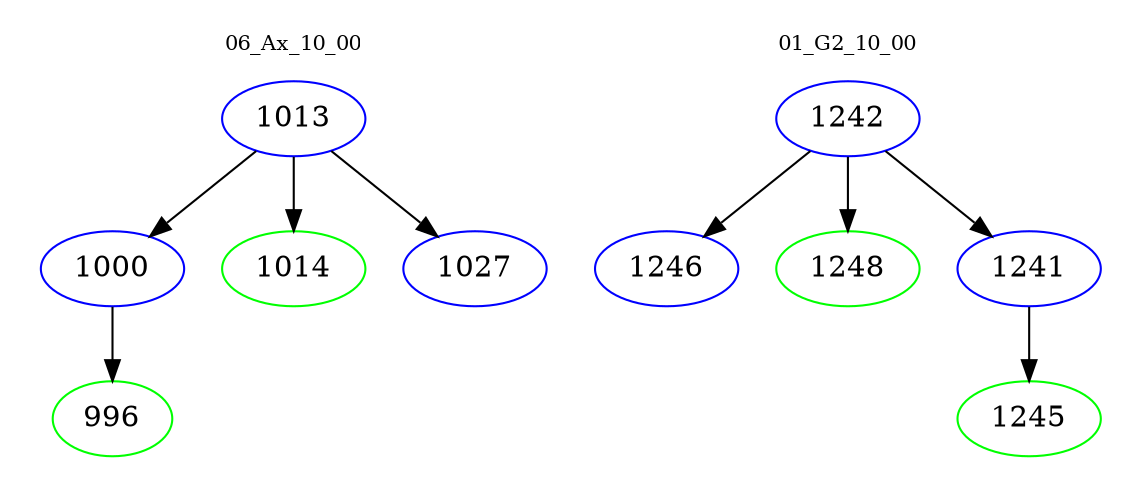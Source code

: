 digraph{
subgraph cluster_0 {
color = white
label = "06_Ax_10_00";
fontsize=10;
T0_1013 [label="1013", color="blue"]
T0_1013 -> T0_1000 [color="black"]
T0_1000 [label="1000", color="blue"]
T0_1000 -> T0_996 [color="black"]
T0_996 [label="996", color="green"]
T0_1013 -> T0_1014 [color="black"]
T0_1014 [label="1014", color="green"]
T0_1013 -> T0_1027 [color="black"]
T0_1027 [label="1027", color="blue"]
}
subgraph cluster_1 {
color = white
label = "01_G2_10_00";
fontsize=10;
T1_1242 [label="1242", color="blue"]
T1_1242 -> T1_1246 [color="black"]
T1_1246 [label="1246", color="blue"]
T1_1242 -> T1_1248 [color="black"]
T1_1248 [label="1248", color="green"]
T1_1242 -> T1_1241 [color="black"]
T1_1241 [label="1241", color="blue"]
T1_1241 -> T1_1245 [color="black"]
T1_1245 [label="1245", color="green"]
}
}
